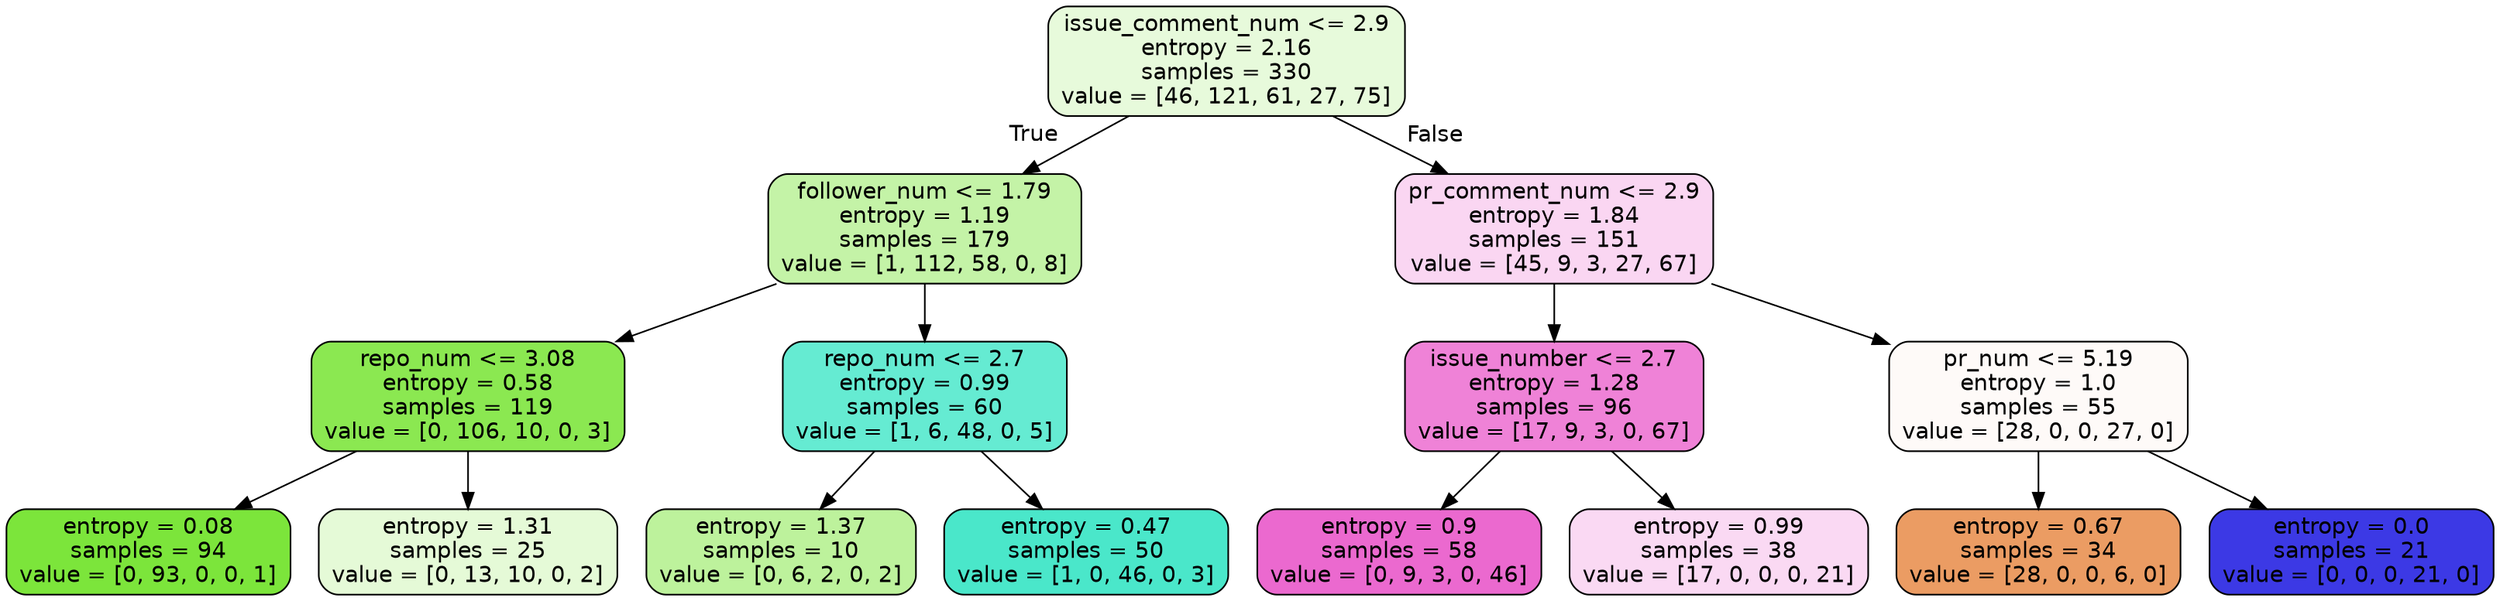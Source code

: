 digraph Tree {
node [shape=box, style="filled, rounded", color="black", fontname=helvetica] ;
edge [fontname=helvetica] ;
0 [label="issue_comment_num <= 2.9\nentropy = 2.16\nsamples = 330\nvalue = [46, 121, 61, 27, 75]", fillcolor="#e7fadb"] ;
1 [label="follower_num <= 1.79\nentropy = 1.19\nsamples = 179\nvalue = [1, 112, 58, 0, 8]", fillcolor="#c4f3a7"] ;
0 -> 1 [labeldistance=2.5, labelangle=45, headlabel="True"] ;
2 [label="repo_num <= 3.08\nentropy = 0.58\nsamples = 119\nvalue = [0, 106, 10, 0, 3]", fillcolor="#8be851"] ;
1 -> 2 ;
3 [label="entropy = 0.08\nsamples = 94\nvalue = [0, 93, 0, 0, 1]", fillcolor="#7ce53b"] ;
2 -> 3 ;
4 [label="entropy = 1.31\nsamples = 25\nvalue = [0, 13, 10, 0, 2]", fillcolor="#e5fad7"] ;
2 -> 4 ;
5 [label="repo_num <= 2.7\nentropy = 0.99\nsamples = 60\nvalue = [1, 6, 48, 0, 5]", fillcolor="#65ebd2"] ;
1 -> 5 ;
6 [label="entropy = 1.37\nsamples = 10\nvalue = [0, 6, 2, 0, 2]", fillcolor="#bdf29c"] ;
5 -> 6 ;
7 [label="entropy = 0.47\nsamples = 50\nvalue = [1, 0, 46, 0, 3]", fillcolor="#4ae7ca"] ;
5 -> 7 ;
8 [label="pr_comment_num <= 2.9\nentropy = 1.84\nsamples = 151\nvalue = [45, 9, 3, 27, 67]", fillcolor="#fad6f2"] ;
0 -> 8 [labeldistance=2.5, labelangle=-45, headlabel="False"] ;
9 [label="issue_number <= 2.7\nentropy = 1.28\nsamples = 96\nvalue = [17, 9, 3, 0, 67]", fillcolor="#ef82d7"] ;
8 -> 9 ;
10 [label="entropy = 0.9\nsamples = 58\nvalue = [0, 9, 3, 0, 46]", fillcolor="#eb69cf"] ;
9 -> 10 ;
11 [label="entropy = 0.99\nsamples = 38\nvalue = [17, 0, 0, 0, 21]", fillcolor="#fad9f3"] ;
9 -> 11 ;
12 [label="pr_num <= 5.19\nentropy = 1.0\nsamples = 55\nvalue = [28, 0, 0, 27, 0]", fillcolor="#fefaf8"] ;
8 -> 12 ;
13 [label="entropy = 0.67\nsamples = 34\nvalue = [28, 0, 0, 6, 0]", fillcolor="#eb9c63"] ;
12 -> 13 ;
14 [label="entropy = 0.0\nsamples = 21\nvalue = [0, 0, 0, 21, 0]", fillcolor="#3c39e5"] ;
12 -> 14 ;
}